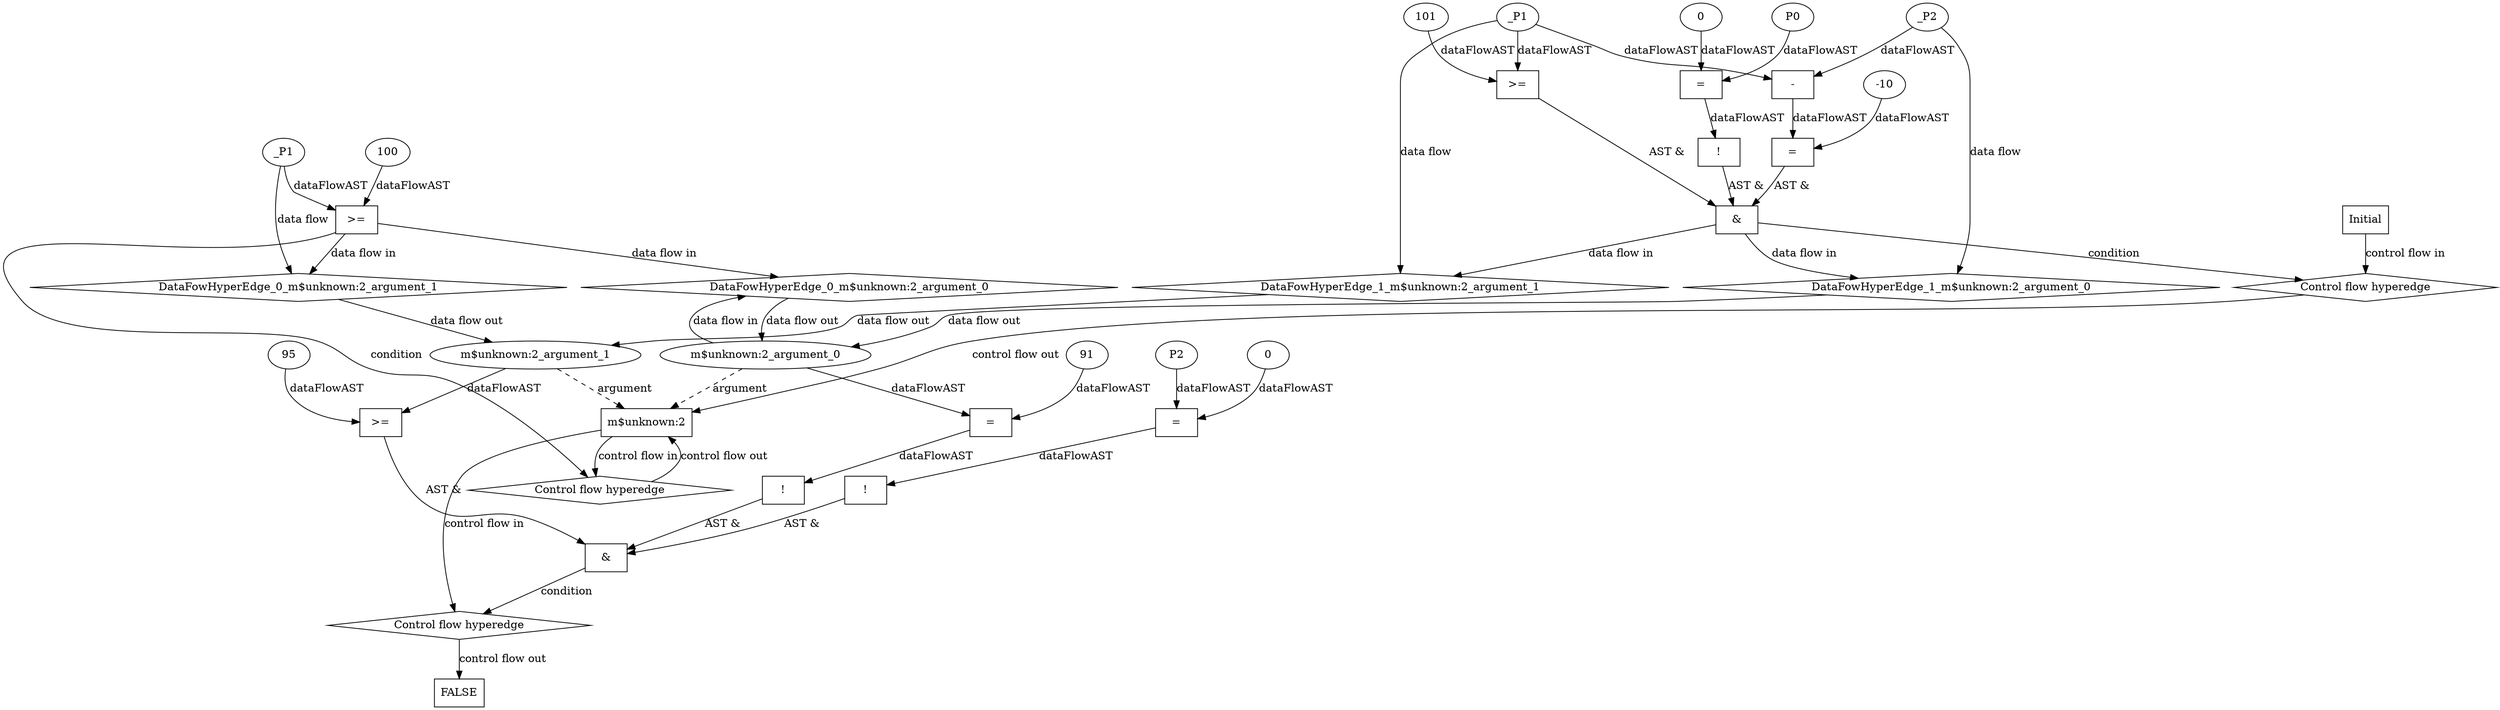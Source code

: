 digraph dag {
"m$unknown:2" [label="m$unknown:2" nodeName="m$unknown:2" class=cfn  shape="rect"];
FALSE [label="FALSE" nodeName=FALSE class=cfn  shape="rect"];
Initial [label="Initial" nodeName=Initial class=cfn  shape="rect"];
ControlFowHyperEdge_0 [label="Control flow hyperedge" nodeName=ControlFowHyperEdge_0 class=controlFlowHyperEdge shape="diamond"];
"m$unknown:2" -> ControlFowHyperEdge_0 [label="control flow in"]
ControlFowHyperEdge_0 -> "m$unknown:2" [label="control flow out"]
ControlFowHyperEdge_1 [label="Control flow hyperedge" nodeName=ControlFowHyperEdge_1 class=controlFlowHyperEdge shape="diamond"];
"Initial" -> ControlFowHyperEdge_1 [label="control flow in"]
ControlFowHyperEdge_1 -> "m$unknown:2" [label="control flow out"]
ControlFowHyperEdge_2 [label="Control flow hyperedge" nodeName=ControlFowHyperEdge_2 class=controlFlowHyperEdge shape="diamond"];
"m$unknown:2" -> ControlFowHyperEdge_2 [label="control flow in"]
ControlFowHyperEdge_2 -> "FALSE" [label="control flow out"]
"m$unknown:2_argument_0" [label="m$unknown:2_argument_0" nodeName=argument0 class=argument  head="m$unknown:2" shape="oval"];
"m$unknown:2_argument_0" -> "m$unknown:2"[label="argument" style="dashed"]
"m$unknown:2_argument_1" [label="m$unknown:2_argument_1" nodeName=argument1 class=argument  head="m$unknown:2" shape="oval"];
"m$unknown:2_argument_1" -> "m$unknown:2"[label="argument" style="dashed"]

"xxxm$unknown:2___m$unknown:2_0xxxguard_0_node_0" [label=">=" nodeName="xxxm$unknown:2___m$unknown:2_0xxxguard_0_node_0" class=Operator  shape="rect"];
"xxxm$unknown:2___m$unknown:2_0xxxguard_0_node_1" [label="100" nodeName="xxxm$unknown:2___m$unknown:2_0xxxguard_0_node_1" class=Literal ];
"xxxm$unknown:2___m$unknown:2_0xxxguard_0_node_1" -> "xxxm$unknown:2___m$unknown:2_0xxxguard_0_node_0"[label="dataFlowAST"]
"xxxm$unknown:2___m$unknown:2_0xxxdataFlow_0_node_0" -> "xxxm$unknown:2___m$unknown:2_0xxxguard_0_node_0"[label="dataFlowAST"]

"xxxm$unknown:2___m$unknown:2_0xxxguard_0_node_0" -> "ControlFowHyperEdge_0" [label="condition"];
"xxxm$unknown:2___m$unknown:2_0xxxdataFlow_0_node_0" [label="_P1" nodeName="xxxm$unknown:2___m$unknown:2_0xxxdataFlow_0_node_0" class=Constant ];

"xxxm$unknown:2___m$unknown:2_0xxxdataFlow_0_node_0" -> "DataFowHyperEdge_0_m$unknown:2_argument_1" [label="data flow"];
"xxxm$unknown:2___Initial_1xxx_and" [label="&" nodeName="xxxm$unknown:2___Initial_1xxx_and" class=Operator shape="rect"];
"xxxm$unknown:2___Initial_1xxxguard_0_node_0" [label="!" nodeName="xxxm$unknown:2___Initial_1xxxguard_0_node_0" class=Operator shape="rect"];
"xxxm$unknown:2___Initial_1xxxguard_0_node_1" [label="=" nodeName="xxxm$unknown:2___Initial_1xxxguard_0_node_1" class=Operator  shape="rect"];
"xxxm$unknown:2___Initial_1xxxguard_0_node_2" [label="P0" nodeName="xxxm$unknown:2___Initial_1xxxguard_0_node_2" class=Constant ];
"xxxm$unknown:2___Initial_1xxxguard_0_node_3" [label="0" nodeName="xxxm$unknown:2___Initial_1xxxguard_0_node_3" class=Literal ];
"xxxm$unknown:2___Initial_1xxxguard_0_node_1" -> "xxxm$unknown:2___Initial_1xxxguard_0_node_0"[label="dataFlowAST"]
"xxxm$unknown:2___Initial_1xxxguard_0_node_2" -> "xxxm$unknown:2___Initial_1xxxguard_0_node_1"[label="dataFlowAST"]
"xxxm$unknown:2___Initial_1xxxguard_0_node_3" -> "xxxm$unknown:2___Initial_1xxxguard_0_node_1"[label="dataFlowAST"]

"xxxm$unknown:2___Initial_1xxxguard_0_node_0" -> "xxxm$unknown:2___Initial_1xxx_and" [label="AST &"];
"xxxm$unknown:2___Initial_1xxxguard1_node_0" [label=">=" nodeName="xxxm$unknown:2___Initial_1xxxguard1_node_0" class=Operator  shape="rect"];
"xxxm$unknown:2___Initial_1xxxguard1_node_2" [label="101" nodeName="xxxm$unknown:2___Initial_1xxxguard1_node_2" class=Literal ];
"xxxm$unknown:2___Initial_1xxxdataFlow1_node_0" -> "xxxm$unknown:2___Initial_1xxxguard1_node_0"[label="dataFlowAST"]
"xxxm$unknown:2___Initial_1xxxguard1_node_2" -> "xxxm$unknown:2___Initial_1xxxguard1_node_0"[label="dataFlowAST"]

"xxxm$unknown:2___Initial_1xxxguard1_node_0" -> "xxxm$unknown:2___Initial_1xxx_and" [label="AST &"];
"xxxm$unknown:2___Initial_1xxxguard2_node_0" [label="=" nodeName="xxxm$unknown:2___Initial_1xxxguard2_node_0" class=Operator  shape="rect"];
"xxxm$unknown:2___Initial_1xxxguard2_node_1" [label="-" nodeName="xxxm$unknown:2___Initial_1xxxguard2_node_1" class= Operator shape="rect"];
"xxxm$unknown:2___Initial_1xxxguard2_node_4" [label="-10" nodeName="xxxm$unknown:2___Initial_1xxxguard2_node_4" class=Literal ];
"xxxm$unknown:2___Initial_1xxxguard2_node_1" -> "xxxm$unknown:2___Initial_1xxxguard2_node_0"[label="dataFlowAST"]
"xxxm$unknown:2___Initial_1xxxguard2_node_4" -> "xxxm$unknown:2___Initial_1xxxguard2_node_0"[label="dataFlowAST"]
"xxxm$unknown:2___Initial_1xxxdataFlow_0_node_0" -> "xxxm$unknown:2___Initial_1xxxguard2_node_1"[label="dataFlowAST"]
"xxxm$unknown:2___Initial_1xxxdataFlow1_node_0" -> "xxxm$unknown:2___Initial_1xxxguard2_node_1"[label="dataFlowAST"]

"xxxm$unknown:2___Initial_1xxxguard2_node_0" -> "xxxm$unknown:2___Initial_1xxx_and" [label="AST &"];
"xxxm$unknown:2___Initial_1xxx_and" -> "ControlFowHyperEdge_1" [label="condition"];
"xxxm$unknown:2___Initial_1xxxdataFlow_0_node_0" [label="_P2" nodeName="xxxm$unknown:2___Initial_1xxxdataFlow_0_node_0" class=Constant ];

"xxxm$unknown:2___Initial_1xxxdataFlow_0_node_0" -> "DataFowHyperEdge_1_m$unknown:2_argument_0" [label="data flow"];
"xxxm$unknown:2___Initial_1xxxdataFlow1_node_0" [label="_P1" nodeName="xxxm$unknown:2___Initial_1xxxdataFlow1_node_0" class=Constant ];

"xxxm$unknown:2___Initial_1xxxdataFlow1_node_0" -> "DataFowHyperEdge_1_m$unknown:2_argument_1" [label="data flow"];
"xxxFALSE___m$unknown:2_2xxx_and" [label="&" nodeName="xxxFALSE___m$unknown:2_2xxx_and" class=Operator shape="rect"];
"xxxFALSE___m$unknown:2_2xxxguard_0_node_0" [label="!" nodeName="xxxFALSE___m$unknown:2_2xxxguard_0_node_0" class=Operator shape="rect"];
"xxxFALSE___m$unknown:2_2xxxguard_0_node_1" [label="=" nodeName="xxxFALSE___m$unknown:2_2xxxguard_0_node_1" class=Operator  shape="rect"];
"xxxFALSE___m$unknown:2_2xxxguard_0_node_2" [label="P2" nodeName="xxxFALSE___m$unknown:2_2xxxguard_0_node_2" class=Constant ];
"xxxFALSE___m$unknown:2_2xxxguard_0_node_3" [label="0" nodeName="xxxFALSE___m$unknown:2_2xxxguard_0_node_3" class=Literal ];
"xxxFALSE___m$unknown:2_2xxxguard_0_node_1" -> "xxxFALSE___m$unknown:2_2xxxguard_0_node_0"[label="dataFlowAST"]
"xxxFALSE___m$unknown:2_2xxxguard_0_node_2" -> "xxxFALSE___m$unknown:2_2xxxguard_0_node_1"[label="dataFlowAST"]
"xxxFALSE___m$unknown:2_2xxxguard_0_node_3" -> "xxxFALSE___m$unknown:2_2xxxguard_0_node_1"[label="dataFlowAST"]

"xxxFALSE___m$unknown:2_2xxxguard_0_node_0" -> "xxxFALSE___m$unknown:2_2xxx_and" [label="AST &"];
"xxxFALSE___m$unknown:2_2xxxguard1_node_0" [label="!" nodeName="xxxFALSE___m$unknown:2_2xxxguard1_node_0" class=Operator shape="rect"];
"xxxFALSE___m$unknown:2_2xxxguard1_node_1" [label="=" nodeName="xxxFALSE___m$unknown:2_2xxxguard1_node_1" class=Operator  shape="rect"];
"xxxFALSE___m$unknown:2_2xxxguard1_node_3" [label="91" nodeName="xxxFALSE___m$unknown:2_2xxxguard1_node_3" class=Literal ];
"xxxFALSE___m$unknown:2_2xxxguard1_node_1" -> "xxxFALSE___m$unknown:2_2xxxguard1_node_0"[label="dataFlowAST"]
"m$unknown:2_argument_0" -> "xxxFALSE___m$unknown:2_2xxxguard1_node_1"[label="dataFlowAST"]
"xxxFALSE___m$unknown:2_2xxxguard1_node_3" -> "xxxFALSE___m$unknown:2_2xxxguard1_node_1"[label="dataFlowAST"]

"xxxFALSE___m$unknown:2_2xxxguard1_node_0" -> "xxxFALSE___m$unknown:2_2xxx_and" [label="AST &"];
"xxxFALSE___m$unknown:2_2xxxguard2_node_0" [label=">=" nodeName="xxxFALSE___m$unknown:2_2xxxguard2_node_0" class=Operator  shape="rect"];
"xxxFALSE___m$unknown:2_2xxxguard2_node_1" [label="95" nodeName="xxxFALSE___m$unknown:2_2xxxguard2_node_1" class=Literal ];
"xxxFALSE___m$unknown:2_2xxxguard2_node_1" -> "xxxFALSE___m$unknown:2_2xxxguard2_node_0"[label="dataFlowAST"]
"m$unknown:2_argument_1" -> "xxxFALSE___m$unknown:2_2xxxguard2_node_0"[label="dataFlowAST"]

"xxxFALSE___m$unknown:2_2xxxguard2_node_0" -> "xxxFALSE___m$unknown:2_2xxx_and" [label="AST &"];
"xxxFALSE___m$unknown:2_2xxx_and" -> "ControlFowHyperEdge_2" [label="condition"];
"DataFowHyperEdge_0_m$unknown:2_argument_0" [label="DataFowHyperEdge_0_m$unknown:2_argument_0" nodeName="DataFowHyperEdge_0_m$unknown:2_argument_0" class=DataFlowHyperedge shape="diamond"];
"DataFowHyperEdge_0_m$unknown:2_argument_0" -> "m$unknown:2_argument_0"[label="data flow out"]
"xxxm$unknown:2___m$unknown:2_0xxxguard_0_node_0" -> "DataFowHyperEdge_0_m$unknown:2_argument_0"[label="data flow in"]
"DataFowHyperEdge_0_m$unknown:2_argument_1" [label="DataFowHyperEdge_0_m$unknown:2_argument_1" nodeName="DataFowHyperEdge_0_m$unknown:2_argument_1" class=DataFlowHyperedge shape="diamond"];
"DataFowHyperEdge_0_m$unknown:2_argument_1" -> "m$unknown:2_argument_1"[label="data flow out"]
"xxxm$unknown:2___m$unknown:2_0xxxguard_0_node_0" -> "DataFowHyperEdge_0_m$unknown:2_argument_1"[label="data flow in"]
"DataFowHyperEdge_1_m$unknown:2_argument_0" [label="DataFowHyperEdge_1_m$unknown:2_argument_0" nodeName="DataFowHyperEdge_1_m$unknown:2_argument_0" class=DataFlowHyperedge shape="diamond"];
"DataFowHyperEdge_1_m$unknown:2_argument_0" -> "m$unknown:2_argument_0"[label="data flow out"]
"xxxm$unknown:2___Initial_1xxx_and" -> "DataFowHyperEdge_1_m$unknown:2_argument_0"[label="data flow in"]
"DataFowHyperEdge_1_m$unknown:2_argument_1" [label="DataFowHyperEdge_1_m$unknown:2_argument_1" nodeName="DataFowHyperEdge_1_m$unknown:2_argument_1" class=DataFlowHyperedge shape="diamond"];
"DataFowHyperEdge_1_m$unknown:2_argument_1" -> "m$unknown:2_argument_1"[label="data flow out"]
"xxxm$unknown:2___Initial_1xxx_and" -> "DataFowHyperEdge_1_m$unknown:2_argument_1"[label="data flow in"]
"m$unknown:2_argument_0" -> "DataFowHyperEdge_0_m$unknown:2_argument_0"[label="data flow in"]




}
